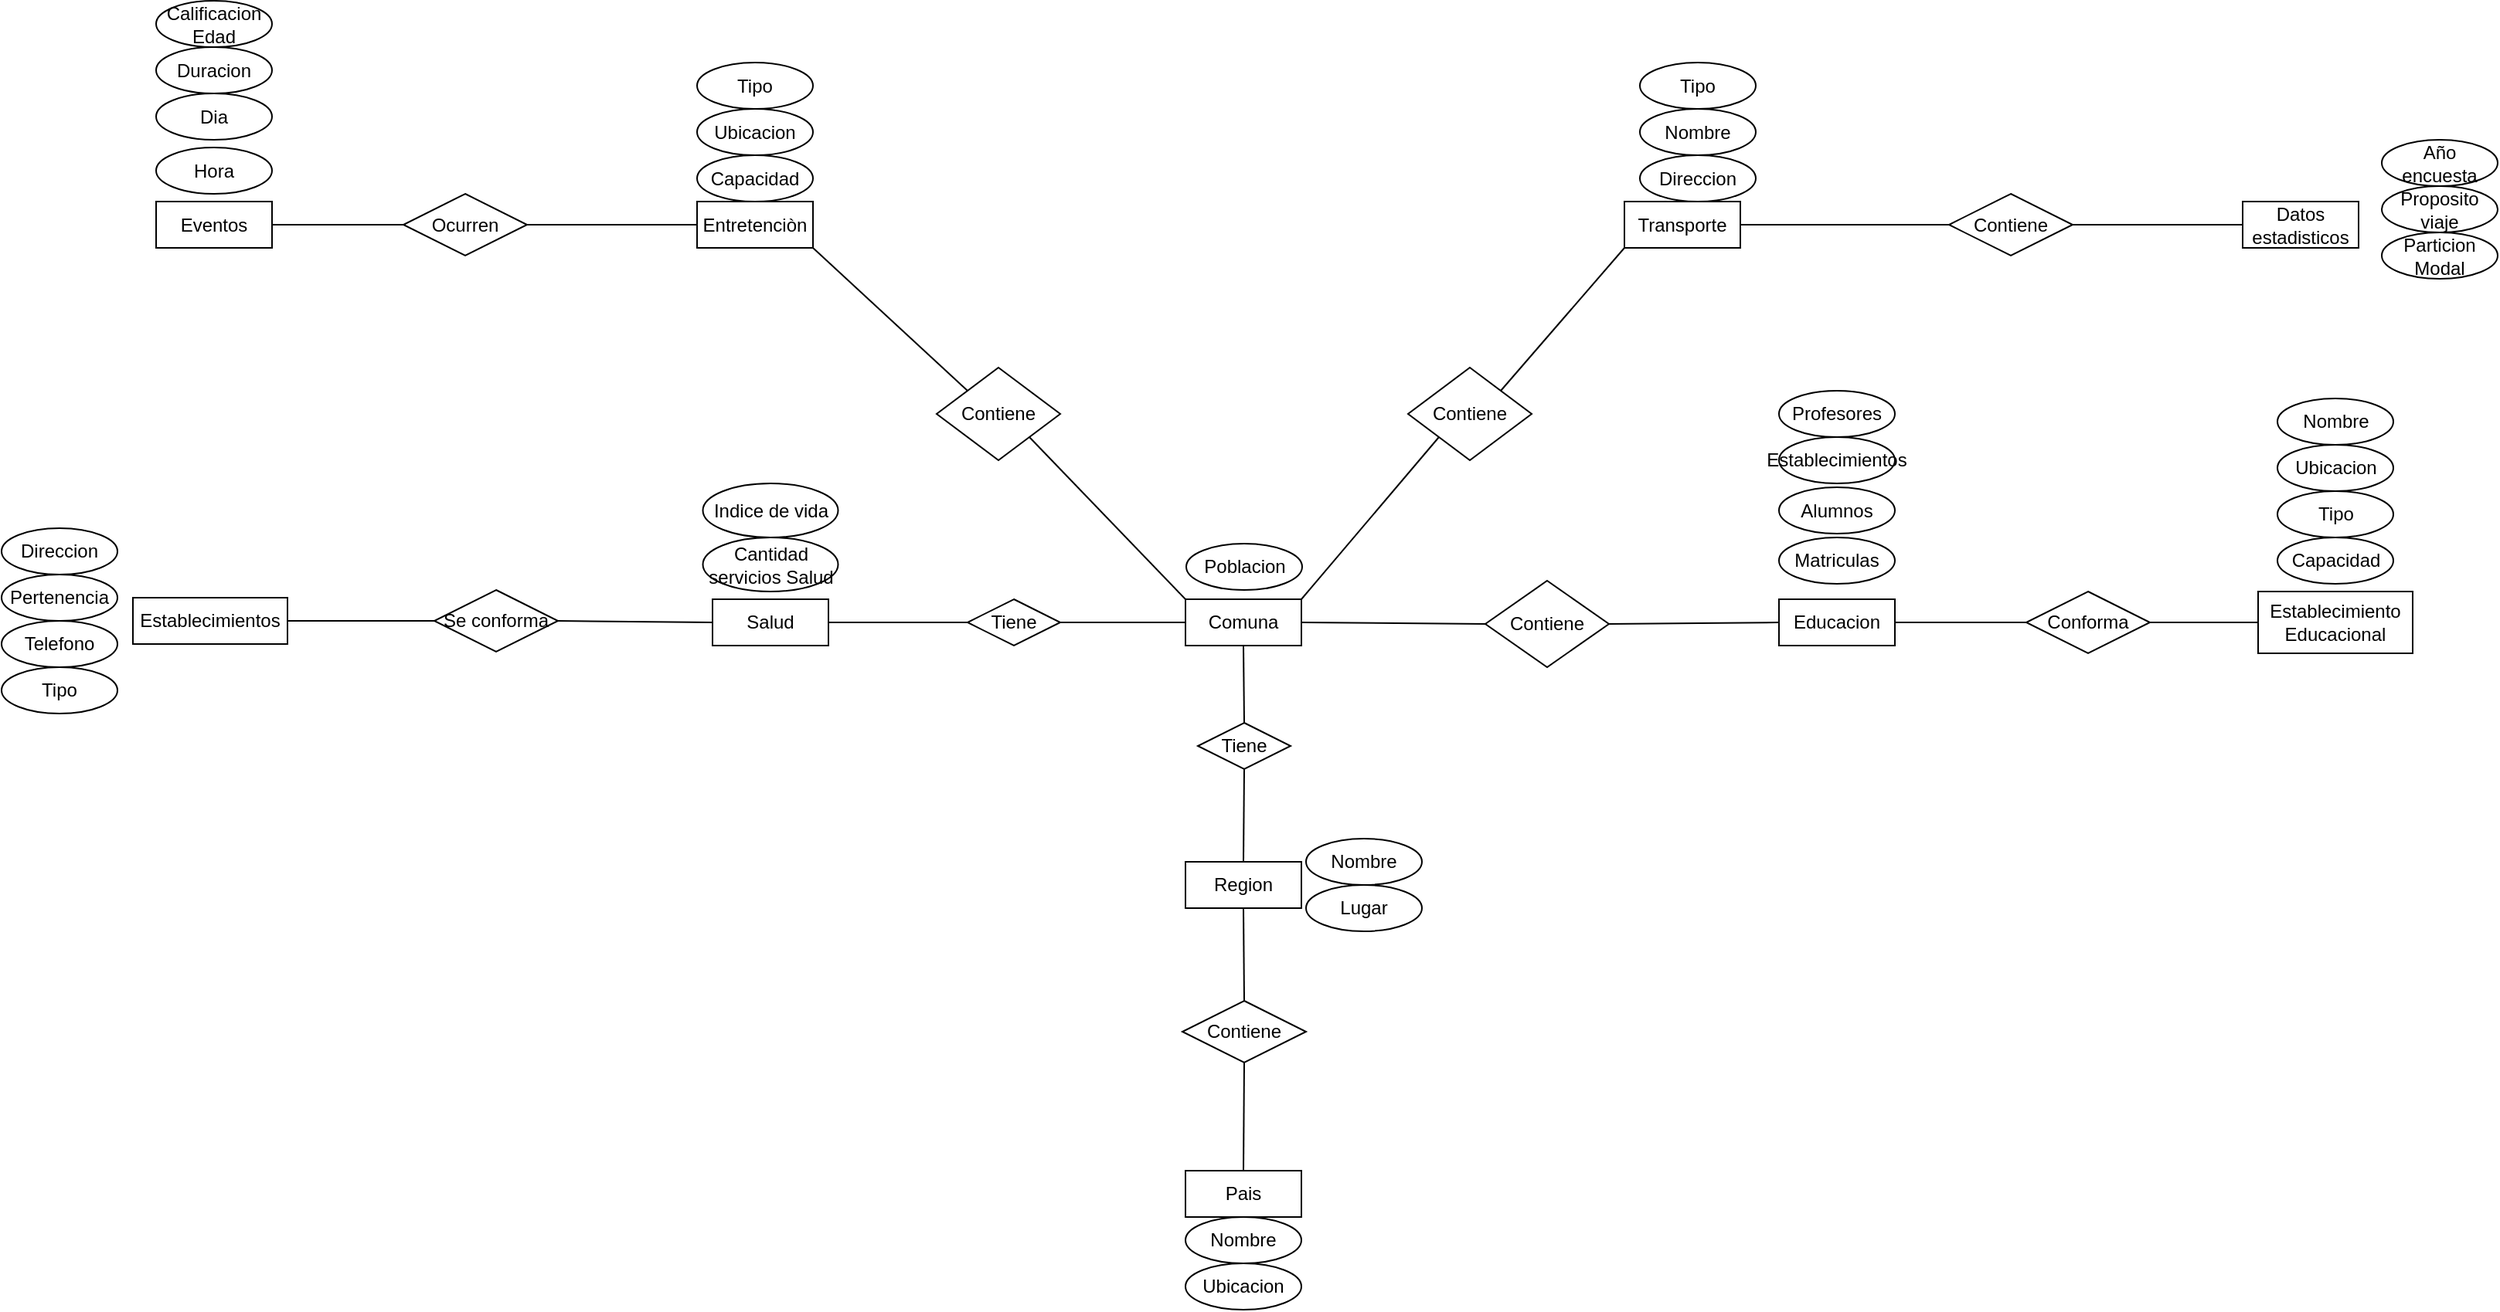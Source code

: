 <mxfile version="21.1.2" type="device">
  <diagram name="Página-1" id="EB6e_9GxaT6nLJrXIpvb">
    <mxGraphModel dx="1947" dy="531" grid="1" gridSize="10" guides="1" tooltips="1" connect="1" arrows="1" fold="1" page="1" pageScale="1" pageWidth="827" pageHeight="1169" math="0" shadow="0">
      <root>
        <mxCell id="0" />
        <mxCell id="1" parent="0" />
        <mxCell id="qdundkQeDiP_zLDNITf6-1" value="Region" style="whiteSpace=wrap;html=1;align=center;" parent="1" vertex="1">
          <mxGeometry x="376" y="740" width="75" height="30" as="geometry" />
        </mxCell>
        <mxCell id="qdundkQeDiP_zLDNITf6-2" value="Comuna" style="whiteSpace=wrap;html=1;align=center;" parent="1" vertex="1">
          <mxGeometry x="376" y="570" width="75" height="30" as="geometry" />
        </mxCell>
        <mxCell id="qdundkQeDiP_zLDNITf6-3" value="Pais" style="whiteSpace=wrap;html=1;align=center;" parent="1" vertex="1">
          <mxGeometry x="376" y="940" width="75" height="30" as="geometry" />
        </mxCell>
        <mxCell id="qdundkQeDiP_zLDNITf6-4" value="Nombre" style="ellipse;whiteSpace=wrap;html=1;align=center;" parent="1" vertex="1">
          <mxGeometry x="376" y="970" width="75" height="30" as="geometry" />
        </mxCell>
        <mxCell id="qdundkQeDiP_zLDNITf6-5" value="Ubicacion" style="ellipse;whiteSpace=wrap;html=1;align=center;" parent="1" vertex="1">
          <mxGeometry x="376" y="1000" width="75" height="30" as="geometry" />
        </mxCell>
        <mxCell id="qdundkQeDiP_zLDNITf6-6" value="Nombre" style="ellipse;whiteSpace=wrap;html=1;align=center;" parent="1" vertex="1">
          <mxGeometry x="454" y="725" width="75" height="30" as="geometry" />
        </mxCell>
        <mxCell id="qdundkQeDiP_zLDNITf6-8" value="Tiene" style="shape=rhombus;perimeter=rhombusPerimeter;whiteSpace=wrap;html=1;align=center;" parent="1" vertex="1">
          <mxGeometry x="384" y="650" width="60" height="30" as="geometry" />
        </mxCell>
        <mxCell id="qdundkQeDiP_zLDNITf6-9" value="" style="endArrow=none;html=1;rounded=0;exitX=0.5;exitY=0;exitDx=0;exitDy=0;entryX=0.5;entryY=1;entryDx=0;entryDy=0;" parent="1" source="qdundkQeDiP_zLDNITf6-1" target="qdundkQeDiP_zLDNITf6-8" edge="1">
          <mxGeometry relative="1" as="geometry">
            <mxPoint x="330" y="660" as="sourcePoint" />
            <mxPoint x="490" y="660" as="targetPoint" />
          </mxGeometry>
        </mxCell>
        <mxCell id="qdundkQeDiP_zLDNITf6-10" value="" style="endArrow=none;html=1;rounded=0;exitX=0.5;exitY=0;exitDx=0;exitDy=0;entryX=0.5;entryY=1;entryDx=0;entryDy=0;" parent="1" source="qdundkQeDiP_zLDNITf6-8" target="qdundkQeDiP_zLDNITf6-2" edge="1">
          <mxGeometry relative="1" as="geometry">
            <mxPoint x="424" y="750" as="sourcePoint" />
            <mxPoint x="424" y="700" as="targetPoint" />
          </mxGeometry>
        </mxCell>
        <mxCell id="qdundkQeDiP_zLDNITf6-11" value="Contiene" style="shape=rhombus;perimeter=rhombusPerimeter;whiteSpace=wrap;html=1;align=center;" parent="1" vertex="1">
          <mxGeometry x="374" y="830" width="80" height="40" as="geometry" />
        </mxCell>
        <mxCell id="qdundkQeDiP_zLDNITf6-12" value="" style="endArrow=none;html=1;rounded=0;exitX=0.5;exitY=0;exitDx=0;exitDy=0;entryX=0.5;entryY=1;entryDx=0;entryDy=0;" parent="1" source="qdundkQeDiP_zLDNITf6-3" target="qdundkQeDiP_zLDNITf6-11" edge="1">
          <mxGeometry relative="1" as="geometry">
            <mxPoint x="330" y="660" as="sourcePoint" />
            <mxPoint x="490" y="660" as="targetPoint" />
          </mxGeometry>
        </mxCell>
        <mxCell id="qdundkQeDiP_zLDNITf6-13" value="" style="endArrow=none;html=1;rounded=0;exitX=0.5;exitY=0;exitDx=0;exitDy=0;entryX=0.5;entryY=1;entryDx=0;entryDy=0;" parent="1" source="qdundkQeDiP_zLDNITf6-11" target="qdundkQeDiP_zLDNITf6-1" edge="1">
          <mxGeometry relative="1" as="geometry">
            <mxPoint x="424" y="950" as="sourcePoint" />
            <mxPoint x="424" y="880" as="targetPoint" />
          </mxGeometry>
        </mxCell>
        <mxCell id="qdundkQeDiP_zLDNITf6-14" value="Lugar" style="ellipse;whiteSpace=wrap;html=1;align=center;" parent="1" vertex="1">
          <mxGeometry x="454" y="755" width="75" height="30" as="geometry" />
        </mxCell>
        <mxCell id="qdundkQeDiP_zLDNITf6-15" value="Entretenciòn" style="whiteSpace=wrap;html=1;align=center;" parent="1" vertex="1">
          <mxGeometry x="60" y="312.5" width="75" height="30" as="geometry" />
        </mxCell>
        <mxCell id="qdundkQeDiP_zLDNITf6-16" value="Transporte" style="whiteSpace=wrap;html=1;align=center;" parent="1" vertex="1">
          <mxGeometry x="660" y="312.5" width="75" height="30" as="geometry" />
        </mxCell>
        <mxCell id="qdundkQeDiP_zLDNITf6-17" value="Salud" style="whiteSpace=wrap;html=1;align=center;" parent="1" vertex="1">
          <mxGeometry x="70" y="570" width="75" height="30" as="geometry" />
        </mxCell>
        <mxCell id="qdundkQeDiP_zLDNITf6-18" value="Educacion" style="whiteSpace=wrap;html=1;align=center;" parent="1" vertex="1">
          <mxGeometry x="760" y="570" width="75" height="30" as="geometry" />
        </mxCell>
        <mxCell id="qdundkQeDiP_zLDNITf6-20" value="Direccion" style="ellipse;whiteSpace=wrap;html=1;align=center;" parent="1" vertex="1">
          <mxGeometry x="-390" y="524" width="75" height="30" as="geometry" />
        </mxCell>
        <mxCell id="qdundkQeDiP_zLDNITf6-21" value="Pertenencia" style="ellipse;whiteSpace=wrap;html=1;align=center;" parent="1" vertex="1">
          <mxGeometry x="-390" y="554" width="75" height="30" as="geometry" />
        </mxCell>
        <mxCell id="qdundkQeDiP_zLDNITf6-23" value="Telefono" style="ellipse;whiteSpace=wrap;html=1;align=center;" parent="1" vertex="1">
          <mxGeometry x="-390" y="584" width="75" height="30" as="geometry" />
        </mxCell>
        <mxCell id="qdundkQeDiP_zLDNITf6-25" value="Establecimientos" style="whiteSpace=wrap;html=1;align=center;" parent="1" vertex="1">
          <mxGeometry x="-305" y="569" width="100" height="30" as="geometry" />
        </mxCell>
        <mxCell id="qdundkQeDiP_zLDNITf6-26" value="Tiene" style="shape=rhombus;perimeter=rhombusPerimeter;whiteSpace=wrap;html=1;align=center;" parent="1" vertex="1">
          <mxGeometry x="235" y="570" width="60" height="30" as="geometry" />
        </mxCell>
        <mxCell id="qdundkQeDiP_zLDNITf6-27" value="" style="endArrow=none;html=1;rounded=0;exitX=1;exitY=0.5;exitDx=0;exitDy=0;entryX=0;entryY=0.5;entryDx=0;entryDy=0;" parent="1" source="qdundkQeDiP_zLDNITf6-17" target="qdundkQeDiP_zLDNITf6-26" edge="1">
          <mxGeometry relative="1" as="geometry">
            <mxPoint x="330" y="360" as="sourcePoint" />
            <mxPoint x="490" y="360" as="targetPoint" />
          </mxGeometry>
        </mxCell>
        <mxCell id="qdundkQeDiP_zLDNITf6-28" value="" style="endArrow=none;html=1;rounded=0;exitX=0;exitY=0.5;exitDx=0;exitDy=0;entryX=1;entryY=0.5;entryDx=0;entryDy=0;" parent="1" source="qdundkQeDiP_zLDNITf6-2" target="qdundkQeDiP_zLDNITf6-26" edge="1">
          <mxGeometry relative="1" as="geometry">
            <mxPoint x="155" y="595" as="sourcePoint" />
            <mxPoint x="250" y="595" as="targetPoint" />
          </mxGeometry>
        </mxCell>
        <mxCell id="qdundkQeDiP_zLDNITf6-31" value="Tipo" style="ellipse;whiteSpace=wrap;html=1;align=center;" parent="1" vertex="1">
          <mxGeometry x="-390" y="614" width="75" height="30" as="geometry" />
        </mxCell>
        <mxCell id="qdundkQeDiP_zLDNITf6-33" value="Tipo" style="ellipse;whiteSpace=wrap;html=1;align=center;" parent="1" vertex="1">
          <mxGeometry x="670" y="222.5" width="75" height="30" as="geometry" />
        </mxCell>
        <mxCell id="qdundkQeDiP_zLDNITf6-34" value="Nombre" style="ellipse;whiteSpace=wrap;html=1;align=center;" parent="1" vertex="1">
          <mxGeometry x="670" y="252.5" width="75" height="30" as="geometry" />
        </mxCell>
        <mxCell id="qdundkQeDiP_zLDNITf6-35" value="Direccion" style="ellipse;whiteSpace=wrap;html=1;align=center;" parent="1" vertex="1">
          <mxGeometry x="670" y="282.5" width="75" height="30" as="geometry" />
        </mxCell>
        <mxCell id="qdundkQeDiP_zLDNITf6-36" value="Datos estadisticos" style="whiteSpace=wrap;html=1;align=center;" parent="1" vertex="1">
          <mxGeometry x="1060" y="312.5" width="75" height="30" as="geometry" />
        </mxCell>
        <mxCell id="qdundkQeDiP_zLDNITf6-37" value="Año encuesta" style="ellipse;whiteSpace=wrap;html=1;align=center;" parent="1" vertex="1">
          <mxGeometry x="1150" y="272.5" width="75" height="30" as="geometry" />
        </mxCell>
        <mxCell id="qdundkQeDiP_zLDNITf6-38" value="Poblacion" style="ellipse;whiteSpace=wrap;html=1;align=center;" parent="1" vertex="1">
          <mxGeometry x="376.5" y="534" width="75" height="30" as="geometry" />
        </mxCell>
        <mxCell id="qdundkQeDiP_zLDNITf6-39" value="Proposito viaje" style="ellipse;whiteSpace=wrap;html=1;align=center;" parent="1" vertex="1">
          <mxGeometry x="1150" y="302.5" width="75" height="30" as="geometry" />
        </mxCell>
        <mxCell id="qdundkQeDiP_zLDNITf6-41" value="Contiene" style="shape=rhombus;perimeter=rhombusPerimeter;whiteSpace=wrap;html=1;align=center;" parent="1" vertex="1">
          <mxGeometry x="870" y="307.5" width="80" height="40" as="geometry" />
        </mxCell>
        <mxCell id="qdundkQeDiP_zLDNITf6-42" value="" style="endArrow=none;html=1;rounded=0;entryX=0;entryY=0.5;entryDx=0;entryDy=0;exitX=1;exitY=0.5;exitDx=0;exitDy=0;" parent="1" source="qdundkQeDiP_zLDNITf6-16" target="qdundkQeDiP_zLDNITf6-41" edge="1">
          <mxGeometry relative="1" as="geometry">
            <mxPoint x="570" y="192.5" as="sourcePoint" />
            <mxPoint x="730" y="192.5" as="targetPoint" />
          </mxGeometry>
        </mxCell>
        <mxCell id="qdundkQeDiP_zLDNITf6-43" value="" style="endArrow=none;html=1;rounded=0;entryX=0;entryY=0.5;entryDx=0;entryDy=0;exitX=1;exitY=0.5;exitDx=0;exitDy=0;" parent="1" source="qdundkQeDiP_zLDNITf6-41" target="qdundkQeDiP_zLDNITf6-36" edge="1">
          <mxGeometry relative="1" as="geometry">
            <mxPoint x="755" y="337.5" as="sourcePoint" />
            <mxPoint x="880" y="337.5" as="targetPoint" />
          </mxGeometry>
        </mxCell>
        <mxCell id="qdundkQeDiP_zLDNITf6-44" value="Particion Modal" style="ellipse;whiteSpace=wrap;html=1;align=center;" parent="1" vertex="1">
          <mxGeometry x="1150" y="332.5" width="75" height="30" as="geometry" />
        </mxCell>
        <mxCell id="qdundkQeDiP_zLDNITf6-45" value="Tipo" style="ellipse;whiteSpace=wrap;html=1;align=center;" parent="1" vertex="1">
          <mxGeometry x="60" y="222.5" width="75" height="30" as="geometry" />
        </mxCell>
        <mxCell id="qdundkQeDiP_zLDNITf6-46" value="Ubicacion" style="ellipse;whiteSpace=wrap;html=1;align=center;" parent="1" vertex="1">
          <mxGeometry x="60" y="252.5" width="75" height="30" as="geometry" />
        </mxCell>
        <mxCell id="qdundkQeDiP_zLDNITf6-47" value="Capacidad" style="ellipse;whiteSpace=wrap;html=1;align=center;" parent="1" vertex="1">
          <mxGeometry x="60" y="282.5" width="75" height="30" as="geometry" />
        </mxCell>
        <mxCell id="qdundkQeDiP_zLDNITf6-49" value="Calificacion Edad" style="ellipse;whiteSpace=wrap;html=1;align=center;" parent="1" vertex="1">
          <mxGeometry x="-290" y="182.5" width="75" height="30" as="geometry" />
        </mxCell>
        <mxCell id="qdundkQeDiP_zLDNITf6-50" value="Eventos" style="whiteSpace=wrap;html=1;align=center;" parent="1" vertex="1">
          <mxGeometry x="-290" y="312.5" width="75" height="30" as="geometry" />
        </mxCell>
        <mxCell id="qdundkQeDiP_zLDNITf6-51" value="Ocurren" style="shape=rhombus;perimeter=rhombusPerimeter;whiteSpace=wrap;html=1;align=center;" parent="1" vertex="1">
          <mxGeometry x="-130" y="307.5" width="80" height="40" as="geometry" />
        </mxCell>
        <mxCell id="qdundkQeDiP_zLDNITf6-52" value="" style="endArrow=none;html=1;rounded=0;exitX=1;exitY=0.5;exitDx=0;exitDy=0;entryX=0;entryY=0.5;entryDx=0;entryDy=0;" parent="1" source="qdundkQeDiP_zLDNITf6-50" target="qdundkQeDiP_zLDNITf6-51" edge="1">
          <mxGeometry relative="1" as="geometry">
            <mxPoint x="230" y="262.5" as="sourcePoint" />
            <mxPoint x="390" y="262.5" as="targetPoint" />
          </mxGeometry>
        </mxCell>
        <mxCell id="qdundkQeDiP_zLDNITf6-53" value="" style="endArrow=none;html=1;rounded=0;exitX=0;exitY=0.5;exitDx=0;exitDy=0;entryX=1;entryY=0.5;entryDx=0;entryDy=0;" parent="1" source="qdundkQeDiP_zLDNITf6-15" target="qdundkQeDiP_zLDNITf6-51" edge="1">
          <mxGeometry relative="1" as="geometry">
            <mxPoint x="-205" y="337.5" as="sourcePoint" />
            <mxPoint x="-120" y="337.5" as="targetPoint" />
          </mxGeometry>
        </mxCell>
        <mxCell id="qdundkQeDiP_zLDNITf6-54" value="Hora" style="ellipse;whiteSpace=wrap;html=1;align=center;" parent="1" vertex="1">
          <mxGeometry x="-290" y="277.5" width="75" height="30" as="geometry" />
        </mxCell>
        <mxCell id="qdundkQeDiP_zLDNITf6-55" value="Dia" style="ellipse;whiteSpace=wrap;html=1;align=center;" parent="1" vertex="1">
          <mxGeometry x="-290" y="242.5" width="75" height="30" as="geometry" />
        </mxCell>
        <mxCell id="qdundkQeDiP_zLDNITf6-56" value="Duracion" style="ellipse;whiteSpace=wrap;html=1;align=center;" parent="1" vertex="1">
          <mxGeometry x="-290" y="212.5" width="75" height="30" as="geometry" />
        </mxCell>
        <mxCell id="qdundkQeDiP_zLDNITf6-62" value="Establecimiento&lt;br&gt;Educacional" style="whiteSpace=wrap;html=1;align=center;" parent="1" vertex="1">
          <mxGeometry x="1070" y="565" width="100" height="40" as="geometry" />
        </mxCell>
        <mxCell id="qdundkQeDiP_zLDNITf6-64" value="Nombre" style="ellipse;whiteSpace=wrap;html=1;align=center;" parent="1" vertex="1">
          <mxGeometry x="1082.5" y="440" width="75" height="30" as="geometry" />
        </mxCell>
        <mxCell id="qdundkQeDiP_zLDNITf6-65" value="Ubicacion" style="ellipse;whiteSpace=wrap;html=1;align=center;" parent="1" vertex="1">
          <mxGeometry x="1082.5" y="470" width="75" height="30" as="geometry" />
        </mxCell>
        <mxCell id="qdundkQeDiP_zLDNITf6-66" value="Tipo" style="ellipse;whiteSpace=wrap;html=1;align=center;" parent="1" vertex="1">
          <mxGeometry x="1082.5" y="500" width="75" height="30" as="geometry" />
        </mxCell>
        <mxCell id="qdundkQeDiP_zLDNITf6-67" value="Capacidad" style="ellipse;whiteSpace=wrap;html=1;align=center;" parent="1" vertex="1">
          <mxGeometry x="1082.5" y="530" width="75" height="30" as="geometry" />
        </mxCell>
        <mxCell id="2ioYQ9EBx9XqaafSqzah-9" value="Matriculas" style="ellipse;whiteSpace=wrap;html=1;align=center;" parent="1" vertex="1">
          <mxGeometry x="760" y="530" width="75" height="30" as="geometry" />
        </mxCell>
        <mxCell id="W8UxfEiMyiKyAutrG91s-1" value="Se conforma" style="shape=rhombus;perimeter=rhombusPerimeter;whiteSpace=wrap;html=1;align=center;" vertex="1" parent="1">
          <mxGeometry x="-110" y="564" width="80" height="40" as="geometry" />
        </mxCell>
        <mxCell id="W8UxfEiMyiKyAutrG91s-2" value="" style="endArrow=none;html=1;rounded=0;exitX=1;exitY=0.5;exitDx=0;exitDy=0;entryX=0;entryY=0.5;entryDx=0;entryDy=0;" edge="1" parent="1" source="qdundkQeDiP_zLDNITf6-25" target="W8UxfEiMyiKyAutrG91s-1">
          <mxGeometry relative="1" as="geometry">
            <mxPoint x="-160" y="570" as="sourcePoint" />
            <mxPoint y="570" as="targetPoint" />
          </mxGeometry>
        </mxCell>
        <mxCell id="W8UxfEiMyiKyAutrG91s-3" value="" style="endArrow=none;html=1;rounded=0;exitX=0;exitY=0.5;exitDx=0;exitDy=0;entryX=1;entryY=0.5;entryDx=0;entryDy=0;" edge="1" parent="1" source="qdundkQeDiP_zLDNITf6-17" target="W8UxfEiMyiKyAutrG91s-1">
          <mxGeometry relative="1" as="geometry">
            <mxPoint x="-195" y="594" as="sourcePoint" />
            <mxPoint x="-100" y="594" as="targetPoint" />
          </mxGeometry>
        </mxCell>
        <mxCell id="W8UxfEiMyiKyAutrG91s-4" value="Cantidad servicios Salud" style="ellipse;whiteSpace=wrap;html=1;align=center;" vertex="1" parent="1">
          <mxGeometry x="63.75" y="530" width="87.5" height="35" as="geometry" />
        </mxCell>
        <mxCell id="W8UxfEiMyiKyAutrG91s-5" value="Indice de vida" style="ellipse;whiteSpace=wrap;html=1;align=center;" vertex="1" parent="1">
          <mxGeometry x="63.75" y="495" width="87.5" height="35" as="geometry" />
        </mxCell>
        <mxCell id="W8UxfEiMyiKyAutrG91s-8" value="Alumnos" style="ellipse;whiteSpace=wrap;html=1;align=center;" vertex="1" parent="1">
          <mxGeometry x="760" y="497.5" width="75" height="30" as="geometry" />
        </mxCell>
        <mxCell id="W8UxfEiMyiKyAutrG91s-9" value="Establecimientos" style="ellipse;whiteSpace=wrap;html=1;align=center;" vertex="1" parent="1">
          <mxGeometry x="760" y="465" width="75" height="30" as="geometry" />
        </mxCell>
        <mxCell id="W8UxfEiMyiKyAutrG91s-10" value="Profesores" style="ellipse;whiteSpace=wrap;html=1;align=center;" vertex="1" parent="1">
          <mxGeometry x="760" y="435" width="75" height="30" as="geometry" />
        </mxCell>
        <mxCell id="W8UxfEiMyiKyAutrG91s-11" value="Contiene" style="shape=rhombus;perimeter=rhombusPerimeter;whiteSpace=wrap;html=1;align=center;" vertex="1" parent="1">
          <mxGeometry x="570" y="558" width="80" height="56" as="geometry" />
        </mxCell>
        <mxCell id="W8UxfEiMyiKyAutrG91s-12" value="" style="endArrow=none;html=1;rounded=0;exitX=1;exitY=0.5;exitDx=0;exitDy=0;entryX=0;entryY=0.5;entryDx=0;entryDy=0;" edge="1" parent="1" source="qdundkQeDiP_zLDNITf6-2" target="W8UxfEiMyiKyAutrG91s-11">
          <mxGeometry relative="1" as="geometry">
            <mxPoint x="730" y="560" as="sourcePoint" />
            <mxPoint x="890" y="560" as="targetPoint" />
          </mxGeometry>
        </mxCell>
        <mxCell id="W8UxfEiMyiKyAutrG91s-13" value="" style="endArrow=none;html=1;rounded=0;exitX=0;exitY=0.5;exitDx=0;exitDy=0;entryX=1;entryY=0.5;entryDx=0;entryDy=0;" edge="1" parent="1" source="qdundkQeDiP_zLDNITf6-18" target="W8UxfEiMyiKyAutrG91s-11">
          <mxGeometry relative="1" as="geometry">
            <mxPoint x="461" y="595" as="sourcePoint" />
            <mxPoint x="580" y="594" as="targetPoint" />
          </mxGeometry>
        </mxCell>
        <mxCell id="W8UxfEiMyiKyAutrG91s-15" value="Conforma" style="shape=rhombus;perimeter=rhombusPerimeter;whiteSpace=wrap;html=1;align=center;" vertex="1" parent="1">
          <mxGeometry x="920" y="565" width="80" height="40" as="geometry" />
        </mxCell>
        <mxCell id="W8UxfEiMyiKyAutrG91s-16" value="" style="endArrow=none;html=1;rounded=0;exitX=1;exitY=0.5;exitDx=0;exitDy=0;entryX=0;entryY=0.5;entryDx=0;entryDy=0;" edge="1" parent="1" source="qdundkQeDiP_zLDNITf6-18" target="W8UxfEiMyiKyAutrG91s-15">
          <mxGeometry relative="1" as="geometry">
            <mxPoint x="1060" y="570" as="sourcePoint" />
            <mxPoint x="1220" y="570" as="targetPoint" />
          </mxGeometry>
        </mxCell>
        <mxCell id="W8UxfEiMyiKyAutrG91s-18" value="" style="endArrow=none;html=1;rounded=0;exitX=0;exitY=0.5;exitDx=0;exitDy=0;entryX=1;entryY=0.5;entryDx=0;entryDy=0;" edge="1" parent="1" source="qdundkQeDiP_zLDNITf6-62" target="W8UxfEiMyiKyAutrG91s-15">
          <mxGeometry relative="1" as="geometry">
            <mxPoint x="845" y="595" as="sourcePoint" />
            <mxPoint x="930" y="595" as="targetPoint" />
          </mxGeometry>
        </mxCell>
        <mxCell id="W8UxfEiMyiKyAutrG91s-21" value="Contiene" style="shape=rhombus;perimeter=rhombusPerimeter;whiteSpace=wrap;html=1;align=center;" vertex="1" parent="1">
          <mxGeometry x="215" y="420" width="80" height="60" as="geometry" />
        </mxCell>
        <mxCell id="W8UxfEiMyiKyAutrG91s-22" value="" style="endArrow=none;html=1;rounded=0;exitX=1;exitY=1;exitDx=0;exitDy=0;entryX=0;entryY=0;entryDx=0;entryDy=0;" edge="1" parent="1" source="qdundkQeDiP_zLDNITf6-15" target="W8UxfEiMyiKyAutrG91s-21">
          <mxGeometry relative="1" as="geometry">
            <mxPoint x="30" y="460" as="sourcePoint" />
            <mxPoint x="190" y="460" as="targetPoint" />
          </mxGeometry>
        </mxCell>
        <mxCell id="W8UxfEiMyiKyAutrG91s-23" value="" style="endArrow=none;html=1;rounded=0;exitX=0;exitY=0;exitDx=0;exitDy=0;entryX=1;entryY=1;entryDx=0;entryDy=0;" edge="1" parent="1" source="qdundkQeDiP_zLDNITf6-2" target="W8UxfEiMyiKyAutrG91s-21">
          <mxGeometry relative="1" as="geometry">
            <mxPoint x="145" y="353" as="sourcePoint" />
            <mxPoint x="255" y="415" as="targetPoint" />
          </mxGeometry>
        </mxCell>
        <mxCell id="W8UxfEiMyiKyAutrG91s-25" value="Contiene" style="shape=rhombus;perimeter=rhombusPerimeter;whiteSpace=wrap;html=1;align=center;" vertex="1" parent="1">
          <mxGeometry x="520" y="420" width="80" height="60" as="geometry" />
        </mxCell>
        <mxCell id="W8UxfEiMyiKyAutrG91s-26" value="" style="endArrow=none;html=1;rounded=0;exitX=1;exitY=0;exitDx=0;exitDy=0;entryX=0;entryY=1;entryDx=0;entryDy=0;" edge="1" parent="1" source="qdundkQeDiP_zLDNITf6-2" target="W8UxfEiMyiKyAutrG91s-25">
          <mxGeometry relative="1" as="geometry">
            <mxPoint x="386" y="580" as="sourcePoint" />
            <mxPoint x="280" y="465" as="targetPoint" />
          </mxGeometry>
        </mxCell>
        <mxCell id="W8UxfEiMyiKyAutrG91s-27" value="" style="endArrow=none;html=1;rounded=0;exitX=1;exitY=0;exitDx=0;exitDy=0;entryX=0;entryY=1;entryDx=0;entryDy=0;" edge="1" parent="1" source="W8UxfEiMyiKyAutrG91s-25" target="qdundkQeDiP_zLDNITf6-16">
          <mxGeometry relative="1" as="geometry">
            <mxPoint x="461" y="580" as="sourcePoint" />
            <mxPoint x="570" y="455" as="targetPoint" />
          </mxGeometry>
        </mxCell>
      </root>
    </mxGraphModel>
  </diagram>
</mxfile>
